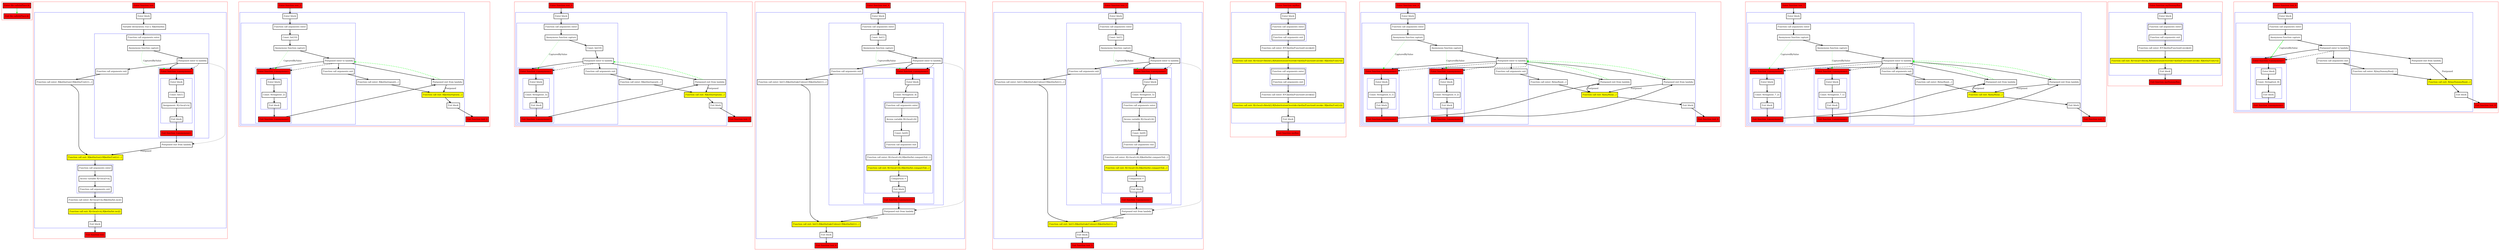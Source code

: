 digraph callsInPlace_kt {
    graph [nodesep=3]
    node [shape=box penwidth=2]
    edge [penwidth=2]

    subgraph cluster_0 {
        color=red
        0 [label="Enter file callsInPlace.kt" style="filled" fillcolor=red];
        1 [label="Exit file callsInPlace.kt" style="filled" fillcolor=red];
    }
    0 -> {1} [color=green];

    subgraph cluster_1 {
        color=red
        2 [label="Enter function test" style="filled" fillcolor=red];
        subgraph cluster_2 {
            color=blue
            3 [label="Enter block"];
            4 [label="Variable declaration: lval x: R|kotlin/Int|"];
            subgraph cluster_3 {
                color=blue
                5 [label="Function call arguments enter"];
                6 [label="Anonymous function capture"];
                7 [label="Postponed enter to lambda"];
                subgraph cluster_4 {
                    color=blue
                    8 [label="Enter function <anonymous>" style="filled" fillcolor=red];
                    subgraph cluster_5 {
                        color=blue
                        9 [label="Enter block"];
                        10 [label="Const: Int(1)"];
                        11 [label="Assignment: R|<local>/x|"];
                        12 [label="Exit block"];
                    }
                    13 [label="Exit function <anonymous>" style="filled" fillcolor=red];
                }
                14 [label="Function call arguments exit"];
            }
            15 [label="Function call enter: R|kotlin/run|<R|kotlin/Unit|>(...)"];
            16 [label="Postponed exit from lambda"];
            17 [label="Function call exit: R|kotlin/run|<R|kotlin/Unit|>(...)" style="filled" fillcolor=yellow];
            subgraph cluster_6 {
                color=blue
                18 [label="Function call arguments enter"];
                19 [label="Access variable R|<local>/x|"];
                20 [label="Function call arguments exit"];
            }
            21 [label="Function call enter: R|<local>/x|.R|kotlin/Int.inc|()"];
            22 [label="Function call exit: R|<local>/x|.R|kotlin/Int.inc|()" style="filled" fillcolor=yellow];
            23 [label="Exit block"];
        }
        24 [label="Exit function test" style="filled" fillcolor=red];
    }
    2 -> {3};
    3 -> {4};
    4 -> {5};
    5 -> {6};
    6 -> {7};
    6 -> {8} [color=green style=dotted label="CapturedByValue"];
    7 -> {8 14};
    7 -> {16} [style=dotted];
    7 -> {8} [style=dashed];
    8 -> {9};
    9 -> {10};
    10 -> {11};
    11 -> {12};
    12 -> {13};
    13 -> {16};
    14 -> {15};
    15 -> {17};
    16 -> {17} [label="Postponed"];
    17 -> {18};
    18 -> {19};
    19 -> {20};
    20 -> {21};
    21 -> {22};
    22 -> {23};
    23 -> {24};

    subgraph cluster_7 {
        color=red
        25 [label="Enter function test_2" style="filled" fillcolor=red];
        subgraph cluster_8 {
            color=blue
            26 [label="Enter block"];
            subgraph cluster_9 {
                color=blue
                27 [label="Function call arguments enter"];
                28 [label="Const: Int(10)"];
                29 [label="Anonymous function capture"];
                30 [label="Postponed enter to lambda"];
                subgraph cluster_10 {
                    color=blue
                    31 [label="Enter function <anonymous>" style="filled" fillcolor=red];
                    subgraph cluster_11 {
                        color=blue
                        32 [label="Enter block"];
                        33 [label="Const: String(test_2)"];
                        34 [label="Exit block"];
                    }
                    35 [label="Exit function <anonymous>" style="filled" fillcolor=red];
                }
                36 [label="Function call arguments exit"];
            }
            37 [label="Function call enter: R|kotlin/repeat|(...)"];
            38 [label="Postponed exit from lambda"];
            39 [label="Function call exit: R|kotlin/repeat|(...)" style="filled" fillcolor=yellow];
            40 [label="Exit block"];
        }
        41 [label="Exit function test_2" style="filled" fillcolor=red];
    }
    25 -> {26};
    26 -> {27};
    27 -> {28};
    28 -> {29};
    29 -> {30};
    29 -> {31} [color=green style=dotted label="CapturedByValue"];
    30 -> {31 36 38};
    30 -> {31} [style=dashed];
    31 -> {32};
    32 -> {33};
    33 -> {34};
    34 -> {35};
    35 -> {38};
    36 -> {37};
    37 -> {39};
    38 -> {30} [color=green style=dashed];
    38 -> {39} [label="Postponed"];
    39 -> {40};
    40 -> {41};

    subgraph cluster_12 {
        color=red
        42 [label="Enter function test_3" style="filled" fillcolor=red];
        subgraph cluster_13 {
            color=blue
            43 [label="Enter block"];
            subgraph cluster_14 {
                color=blue
                44 [label="Function call arguments enter"];
                45 [label="Anonymous function capture"];
                46 [label="Const: Int(10)"];
                47 [label="Postponed enter to lambda"];
                subgraph cluster_15 {
                    color=blue
                    48 [label="Enter function <anonymous>" style="filled" fillcolor=red];
                    subgraph cluster_16 {
                        color=blue
                        49 [label="Enter block"];
                        50 [label="Const: String(test_3)"];
                        51 [label="Exit block"];
                    }
                    52 [label="Exit function <anonymous>" style="filled" fillcolor=red];
                }
                53 [label="Function call arguments exit"];
            }
            54 [label="Function call enter: R|kotlin/repeat|(...)"];
            55 [label="Postponed exit from lambda"];
            56 [label="Function call exit: R|kotlin/repeat|(...)" style="filled" fillcolor=yellow];
            57 [label="Exit block"];
        }
        58 [label="Exit function test_3" style="filled" fillcolor=red];
    }
    42 -> {43};
    43 -> {44};
    44 -> {45};
    45 -> {46};
    45 -> {48} [color=green style=dotted label="CapturedByValue"];
    46 -> {47};
    47 -> {48 53 55};
    47 -> {48} [style=dashed];
    48 -> {49};
    49 -> {50};
    50 -> {51};
    51 -> {52};
    52 -> {55};
    53 -> {54};
    54 -> {56};
    55 -> {47} [color=green style=dashed];
    55 -> {56} [label="Postponed"];
    56 -> {57};
    57 -> {58};

    subgraph cluster_17 {
        color=red
        59 [label="Enter function test_4" style="filled" fillcolor=red];
        subgraph cluster_18 {
            color=blue
            60 [label="Enter block"];
            subgraph cluster_19 {
                color=blue
                61 [label="Function call arguments enter"];
                62 [label="Const: Int(1)"];
                63 [label="Anonymous function capture"];
                64 [label="Postponed enter to lambda"];
                subgraph cluster_20 {
                    color=blue
                    65 [label="Enter function <anonymous>" style="filled" fillcolor=red];
                    subgraph cluster_21 {
                        color=blue
                        66 [label="Enter block"];
                        67 [label="Const: String(test_4)"];
                        subgraph cluster_22 {
                            color=blue
                            68 [label="Function call arguments enter"];
                            69 [label="Access variable R|<local>/it|"];
                            70 [label="Const: Int(0)"];
                            71 [label="Function call arguments exit"];
                        }
                        72 [label="Function call enter: R|<local>/it|.R|kotlin/Int.compareTo|(...)"];
                        73 [label="Function call exit: R|<local>/it|.R|kotlin/Int.compareTo|(...)" style="filled" fillcolor=yellow];
                        74 [label="Comparison >"];
                        75 [label="Exit block"];
                    }
                    76 [label="Exit function <anonymous>" style="filled" fillcolor=red];
                }
                77 [label="Function call arguments exit"];
            }
            78 [label="Function call enter: Int(1).R|kotlin/takeUnless|<R|kotlin/Int|>(...)"];
            79 [label="Postponed exit from lambda"];
            80 [label="Function call exit: Int(1).R|kotlin/takeUnless|<R|kotlin/Int|>(...)" style="filled" fillcolor=yellow];
            81 [label="Exit block"];
        }
        82 [label="Exit function test_4" style="filled" fillcolor=red];
    }
    59 -> {60};
    60 -> {61};
    61 -> {62};
    62 -> {63};
    63 -> {64};
    63 -> {65} [color=green style=dotted label="CapturedByValue"];
    64 -> {65 77};
    64 -> {79} [style=dotted];
    64 -> {65} [style=dashed];
    65 -> {66};
    66 -> {67};
    67 -> {68};
    68 -> {69};
    69 -> {70};
    70 -> {71};
    71 -> {72};
    72 -> {73};
    73 -> {74};
    74 -> {75};
    75 -> {76};
    76 -> {79};
    77 -> {78};
    78 -> {80};
    79 -> {80} [label="Postponed"];
    80 -> {81};
    81 -> {82};

    subgraph cluster_23 {
        color=red
        83 [label="Enter function test_5" style="filled" fillcolor=red];
        subgraph cluster_24 {
            color=blue
            84 [label="Enter block"];
            subgraph cluster_25 {
                color=blue
                85 [label="Function call arguments enter"];
                86 [label="Const: Int(1)"];
                87 [label="Anonymous function capture"];
                88 [label="Postponed enter to lambda"];
                subgraph cluster_26 {
                    color=blue
                    89 [label="Enter function <anonymous>" style="filled" fillcolor=red];
                    subgraph cluster_27 {
                        color=blue
                        90 [label="Enter block"];
                        91 [label="Const: String(test_5)"];
                        subgraph cluster_28 {
                            color=blue
                            92 [label="Function call arguments enter"];
                            93 [label="Access variable R|<local>/it|"];
                            94 [label="Const: Int(0)"];
                            95 [label="Function call arguments exit"];
                        }
                        96 [label="Function call enter: R|<local>/it|.R|kotlin/Int.compareTo|(...)"];
                        97 [label="Function call exit: R|<local>/it|.R|kotlin/Int.compareTo|(...)" style="filled" fillcolor=yellow];
                        98 [label="Comparison >"];
                        99 [label="Exit block"];
                    }
                    100 [label="Exit function <anonymous>" style="filled" fillcolor=red];
                }
                101 [label="Function call arguments exit"];
            }
            102 [label="Function call enter: Int(1).R|kotlin/takeUnless|<R|kotlin/Int|>(...)"];
            103 [label="Postponed exit from lambda"];
            104 [label="Function call exit: Int(1).R|kotlin/takeUnless|<R|kotlin/Int|>(...)" style="filled" fillcolor=yellow];
            105 [label="Exit block"];
        }
        106 [label="Exit function test_5" style="filled" fillcolor=red];
    }
    83 -> {84};
    84 -> {85};
    85 -> {86};
    86 -> {87};
    87 -> {88};
    87 -> {89} [color=green style=dotted label="CapturedByValue"];
    88 -> {89 101};
    88 -> {103} [style=dotted];
    88 -> {89} [style=dashed];
    89 -> {90};
    90 -> {91};
    91 -> {92};
    92 -> {93};
    93 -> {94};
    94 -> {95};
    95 -> {96};
    96 -> {97};
    97 -> {98};
    98 -> {99};
    99 -> {100};
    100 -> {103};
    101 -> {102};
    102 -> {104};
    103 -> {104} [label="Postponed"];
    104 -> {105};
    105 -> {106};

    subgraph cluster_29 {
        color=red
        107 [label="Enter function myRun" style="filled" fillcolor=red];
        subgraph cluster_30 {
            color=blue
            108 [label="Enter block"];
            subgraph cluster_31 {
                color=blue
                109 [label="Function call arguments enter"];
                110 [label="Function call arguments exit"];
            }
            111 [label="Function call enter: R?C|kotlin/Function0.invoke|()"];
            112 [label="Function call exit: R|<local>/block1|.R|SubstitutionOverride<kotlin/Function0.invoke: R|kotlin/Unit|>|()" style="filled" fillcolor=yellow];
            subgraph cluster_32 {
                color=blue
                113 [label="Function call arguments enter"];
                114 [label="Function call arguments exit"];
            }
            115 [label="Function call enter: R?C|kotlin/Function0.invoke|()"];
            116 [label="Function call exit: R|<local>/block2|.R|SubstitutionOverride<kotlin/Function0.invoke: R|kotlin/Unit|>|()" style="filled" fillcolor=yellow];
            117 [label="Exit block"];
        }
        118 [label="Exit function myRun" style="filled" fillcolor=red];
    }
    107 -> {108};
    108 -> {109};
    109 -> {110};
    110 -> {111};
    111 -> {112};
    112 -> {113};
    113 -> {114};
    114 -> {115};
    115 -> {116};
    116 -> {117};
    117 -> {118};

    subgraph cluster_33 {
        color=red
        119 [label="Enter function test_6" style="filled" fillcolor=red];
        subgraph cluster_34 {
            color=blue
            120 [label="Enter block"];
            subgraph cluster_35 {
                color=blue
                121 [label="Function call arguments enter"];
                122 [label="Anonymous function capture"];
                123 [label="Anonymous function capture"];
                124 [label="Postponed enter to lambda"];
                subgraph cluster_36 {
                    color=blue
                    125 [label="Enter function <anonymous>" style="filled" fillcolor=red];
                    subgraph cluster_37 {
                        color=blue
                        126 [label="Enter block"];
                        127 [label="Const: String(test_6_2)"];
                        128 [label="Exit block"];
                    }
                    129 [label="Exit function <anonymous>" style="filled" fillcolor=red];
                }
                subgraph cluster_38 {
                    color=blue
                    130 [label="Enter function <anonymous>" style="filled" fillcolor=red];
                    subgraph cluster_39 {
                        color=blue
                        131 [label="Enter block"];
                        132 [label="Const: String(test_6_1)"];
                        133 [label="Exit block"];
                    }
                    134 [label="Exit function <anonymous>" style="filled" fillcolor=red];
                }
                135 [label="Function call arguments exit"];
            }
            136 [label="Function call enter: R|/myRun|(...)"];
            137 [label="Postponed exit from lambda"];
            138 [label="Postponed exit from lambda"];
            139 [label="Function call exit: R|/myRun|(...)" style="filled" fillcolor=yellow];
            140 [label="Exit block"];
        }
        141 [label="Exit function test_6" style="filled" fillcolor=red];
    }
    119 -> {120};
    120 -> {121};
    121 -> {122};
    122 -> {123};
    122 -> {130} [color=green style=dotted label="CapturedByValue"];
    123 -> {124};
    123 -> {125} [color=green style=dotted label="CapturedByValue"];
    124 -> {125 130 135 137 138};
    124 -> {125 130} [style=dashed];
    125 -> {126};
    126 -> {127};
    127 -> {128};
    128 -> {129};
    129 -> {137};
    130 -> {131};
    131 -> {132};
    132 -> {133};
    133 -> {134};
    134 -> {138};
    135 -> {136};
    136 -> {139};
    137 -> {124} [color=green style=dashed];
    137 -> {139} [label="Postponed"];
    138 -> {124} [color=green style=dashed];
    138 -> {139} [label="Postponed"];
    139 -> {140};
    140 -> {141};

    subgraph cluster_40 {
        color=red
        142 [label="Enter function test_7" style="filled" fillcolor=red];
        subgraph cluster_41 {
            color=blue
            143 [label="Enter block"];
            subgraph cluster_42 {
                color=blue
                144 [label="Function call arguments enter"];
                145 [label="Anonymous function capture"];
                146 [label="Anonymous function capture"];
                147 [label="Postponed enter to lambda"];
                subgraph cluster_43 {
                    color=blue
                    148 [label="Enter function <anonymous>" style="filled" fillcolor=red];
                    subgraph cluster_44 {
                        color=blue
                        149 [label="Enter block"];
                        150 [label="Const: String(test_7_1)"];
                        151 [label="Exit block"];
                    }
                    152 [label="Exit function <anonymous>" style="filled" fillcolor=red];
                }
                subgraph cluster_45 {
                    color=blue
                    153 [label="Enter function <anonymous>" style="filled" fillcolor=red];
                    subgraph cluster_46 {
                        color=blue
                        154 [label="Enter block"];
                        155 [label="Const: String(test_7_2)"];
                        156 [label="Exit block"];
                    }
                    157 [label="Exit function <anonymous>" style="filled" fillcolor=red];
                }
                158 [label="Function call arguments exit"];
            }
            159 [label="Function call enter: R|/myRun|(...)"];
            160 [label="Postponed exit from lambda"];
            161 [label="Postponed exit from lambda"];
            162 [label="Function call exit: R|/myRun|(...)" style="filled" fillcolor=yellow];
            163 [label="Exit block"];
        }
        164 [label="Exit function test_7" style="filled" fillcolor=red];
    }
    142 -> {143};
    143 -> {144};
    144 -> {145};
    145 -> {146};
    145 -> {153} [color=green style=dotted label="CapturedByValue"];
    146 -> {147};
    146 -> {148} [color=green style=dotted label="CapturedByValue"];
    147 -> {148 153 158 160 161};
    147 -> {148 153} [style=dashed];
    148 -> {149};
    149 -> {150};
    150 -> {151};
    151 -> {152};
    152 -> {160};
    153 -> {154};
    154 -> {155};
    155 -> {156};
    156 -> {157};
    157 -> {161};
    158 -> {159};
    159 -> {162};
    160 -> {147} [color=green style=dashed];
    160 -> {162} [label="Postponed"];
    161 -> {147} [color=green style=dashed];
    161 -> {162} [label="Postponed"];
    162 -> {163};
    163 -> {164};

    subgraph cluster_47 {
        color=red
        165 [label="Enter function myDummyRun" style="filled" fillcolor=red];
        subgraph cluster_48 {
            color=blue
            166 [label="Enter block"];
            subgraph cluster_49 {
                color=blue
                167 [label="Function call arguments enter"];
                168 [label="Function call arguments exit"];
            }
            169 [label="Function call enter: R?C|kotlin/Function0.invoke|()"];
            170 [label="Function call exit: R|<local>/block|.R|SubstitutionOverride<kotlin/Function0.invoke: R|kotlin/Unit|>|()" style="filled" fillcolor=yellow];
            171 [label="Exit block"];
        }
        172 [label="Exit function myDummyRun" style="filled" fillcolor=red];
    }
    165 -> {166};
    166 -> {167};
    167 -> {168};
    168 -> {169};
    169 -> {170};
    170 -> {171};
    171 -> {172};

    subgraph cluster_50 {
        color=red
        173 [label="Enter function test_8" style="filled" fillcolor=red];
        subgraph cluster_51 {
            color=blue
            174 [label="Enter block"];
            subgraph cluster_52 {
                color=blue
                175 [label="Function call arguments enter"];
                176 [label="Anonymous function capture"];
                177 [label="Postponed enter to lambda"];
                subgraph cluster_53 {
                    color=blue
                    178 [label="Enter function <anonymous>" style="filled" fillcolor=red];
                    subgraph cluster_54 {
                        color=blue
                        179 [label="Enter block"];
                        180 [label="Const: String(test_8)"];
                        181 [label="Exit block"];
                    }
                    182 [label="Exit function <anonymous>" style="filled" fillcolor=red];
                }
                183 [label="Function call arguments exit"];
            }
            184 [label="Function call enter: R|/myDummyRun|(...)"];
            185 [label="Postponed exit from lambda"];
            186 [label="Function call exit: R|/myDummyRun|(...)" style="filled" fillcolor=yellow];
            187 [label="Exit block"];
        }
        188 [label="Exit function test_8" style="filled" fillcolor=red];
    }
    173 -> {174};
    174 -> {175};
    175 -> {176};
    176 -> {177};
    176 -> {178} [color=green label="CapturedByValue"];
    177 -> {178 183 185};
    177 -> {178} [style=dashed];
    178 -> {179};
    179 -> {180};
    180 -> {181};
    181 -> {182};
    183 -> {184};
    184 -> {186};
    185 -> {186} [label="Postponed"];
    186 -> {187};
    187 -> {188};

}
